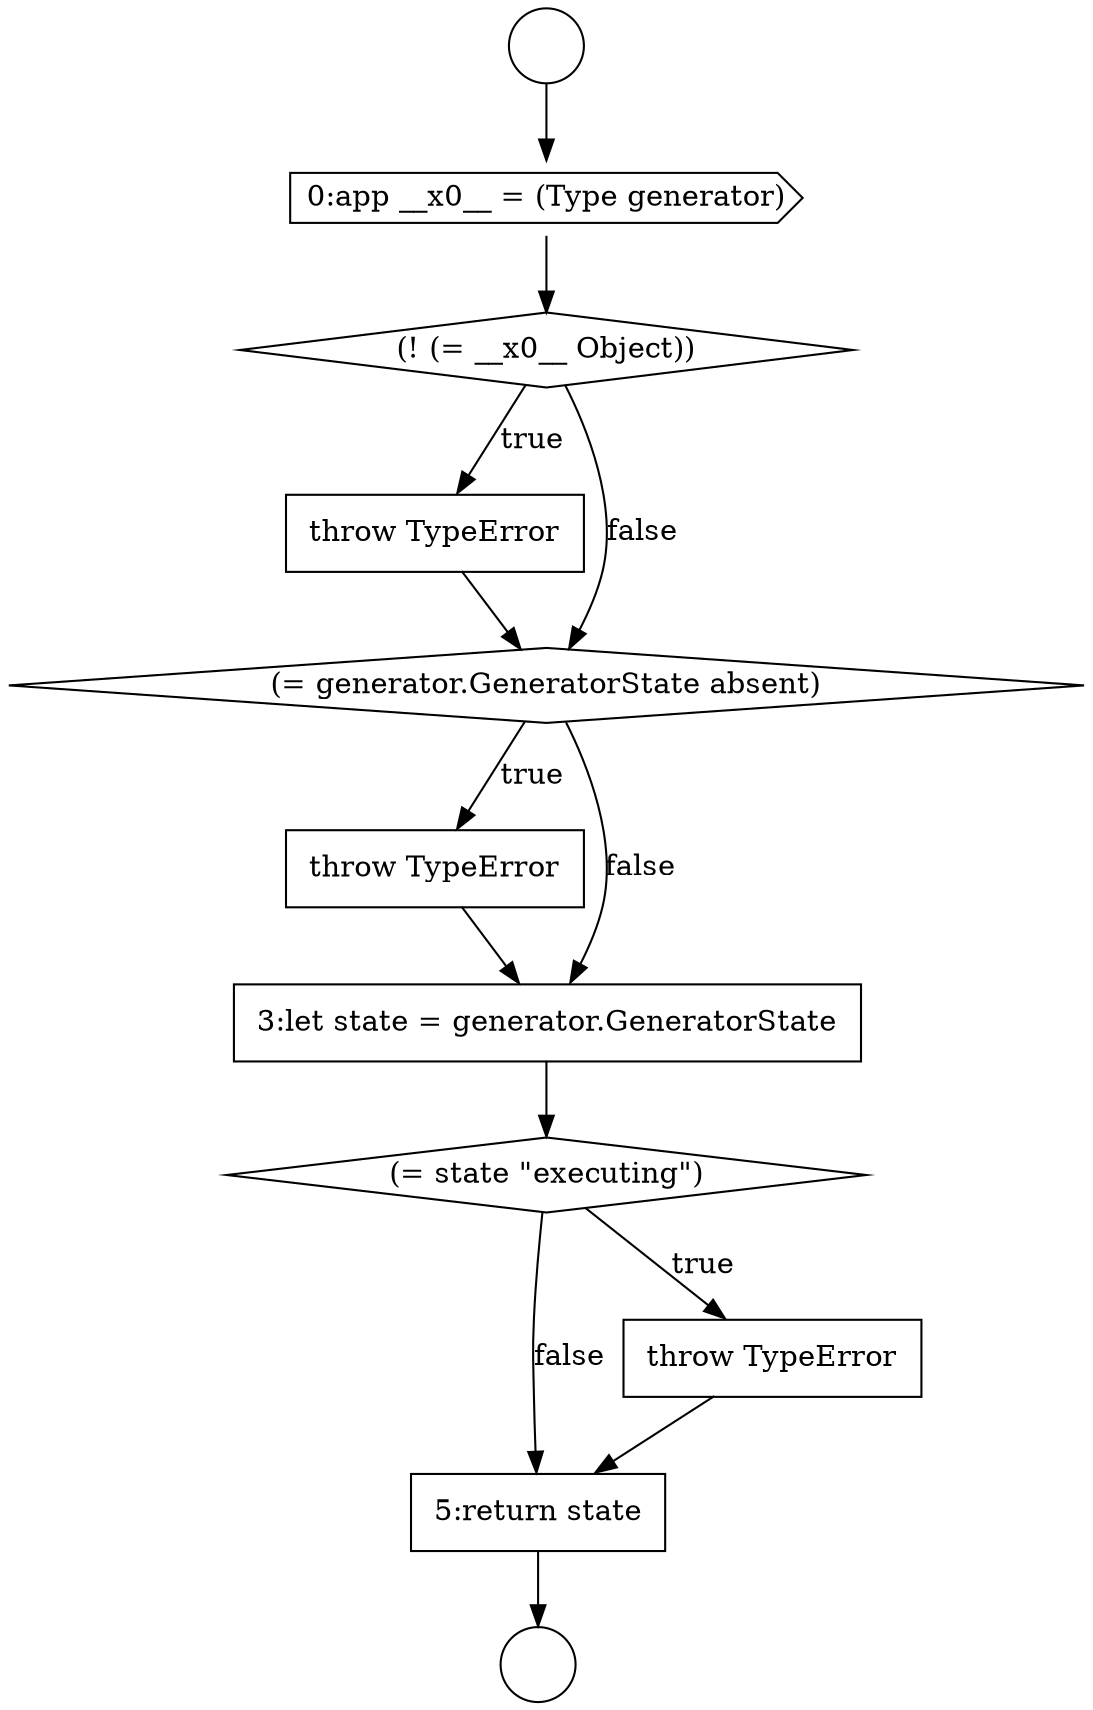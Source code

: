 digraph {
  node15426 [shape=none, margin=0, label=<<font color="black">
    <table border="0" cellborder="1" cellspacing="0" cellpadding="10">
      <tr><td align="left">throw TypeError</td></tr>
    </table>
  </font>> color="black" fillcolor="white" style=filled]
  node15430 [shape=none, margin=0, label=<<font color="black">
    <table border="0" cellborder="1" cellspacing="0" cellpadding="10">
      <tr><td align="left">5:return state</td></tr>
    </table>
  </font>> color="black" fillcolor="white" style=filled]
  node15424 [shape=none, margin=0, label=<<font color="black">
    <table border="0" cellborder="1" cellspacing="0" cellpadding="10">
      <tr><td align="left">throw TypeError</td></tr>
    </table>
  </font>> color="black" fillcolor="white" style=filled]
  node15422 [shape=cds, label=<<font color="black">0:app __x0__ = (Type generator)</font>> color="black" fillcolor="white" style=filled]
  node15421 [shape=circle label=" " color="black" fillcolor="white" style=filled]
  node15427 [shape=none, margin=0, label=<<font color="black">
    <table border="0" cellborder="1" cellspacing="0" cellpadding="10">
      <tr><td align="left">3:let state = generator.GeneratorState</td></tr>
    </table>
  </font>> color="black" fillcolor="white" style=filled]
  node15423 [shape=diamond, label=<<font color="black">(! (= __x0__ Object))</font>> color="black" fillcolor="white" style=filled]
  node15428 [shape=diamond, label=<<font color="black">(= state &quot;executing&quot;)</font>> color="black" fillcolor="white" style=filled]
  node15420 [shape=circle label=" " color="black" fillcolor="white" style=filled]
  node15425 [shape=diamond, label=<<font color="black">(= generator.GeneratorState absent)</font>> color="black" fillcolor="white" style=filled]
  node15429 [shape=none, margin=0, label=<<font color="black">
    <table border="0" cellborder="1" cellspacing="0" cellpadding="10">
      <tr><td align="left">throw TypeError</td></tr>
    </table>
  </font>> color="black" fillcolor="white" style=filled]
  node15423 -> node15424 [label=<<font color="black">true</font>> color="black"]
  node15423 -> node15425 [label=<<font color="black">false</font>> color="black"]
  node15425 -> node15426 [label=<<font color="black">true</font>> color="black"]
  node15425 -> node15427 [label=<<font color="black">false</font>> color="black"]
  node15426 -> node15427 [ color="black"]
  node15427 -> node15428 [ color="black"]
  node15422 -> node15423 [ color="black"]
  node15424 -> node15425 [ color="black"]
  node15420 -> node15422 [ color="black"]
  node15430 -> node15421 [ color="black"]
  node15429 -> node15430 [ color="black"]
  node15428 -> node15429 [label=<<font color="black">true</font>> color="black"]
  node15428 -> node15430 [label=<<font color="black">false</font>> color="black"]
}
